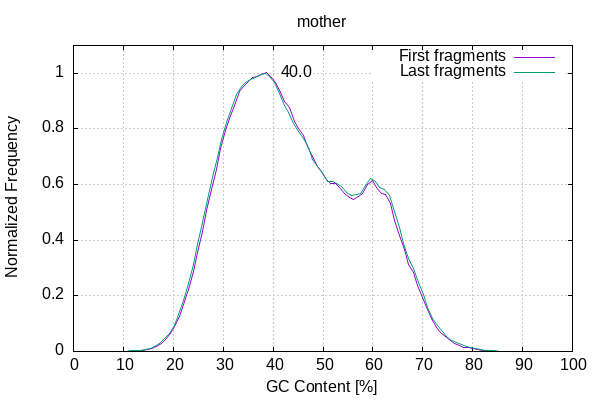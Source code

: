
            set terminal png size 600,400 truecolor
            set output "./bamstat_plots/mother-gc-content.png"
            set grid xtics ytics y2tics back lc rgb "#cccccc"
            set title "mother"
            set ylabel "Normalized Frequency"
            set xlabel "GC Content [%]"
            set yrange [0:1.1]
            set label sprintf("%.1f",39.95) at 39.95,1 front offset 1,0
            plot '-' smooth csplines with lines lc 1 title 'First fragments' , '-' smooth csplines with lines lc 2 title 'Last fragments'
        1	0.000076
2	0.000019
3	0.000038
4	0.000076
5	0.000133
5	0.000191
6	0.000210
7	0.000229
7	0.000400
8	0.000458
8	0.000839
9	0.000896
9	0.000839
10	0.000915
10	0.000991
11	0.001144
11	0.001544
12	0.001945
12	0.002764
13	0.003012
13	0.004175
14	0.004309
14	0.005834
15	0.006329
15	0.010028
16	0.010714
16	0.017482
17	0.017959
17	0.027415
18	0.028216
18	0.041656
19	0.042876
19	0.066021
20	0.066822
20	0.093207
21	0.094694
21	0.136961
22	0.139630
22	0.185213
23	0.186910
23	0.252741
24	0.255181
24	0.323432
25	0.326521
25	0.401712
26	0.404438
26	0.485539
27	0.487942
27	0.572227
28	0.574610
28	0.647666
29	0.651803
29	0.725430
30	0.727833
30	0.806265
31	0.809334
31	0.839571
32	0.842030
32	0.896307
33	0.923188
33	0.930433
34	0.951271
34	0.953673
35	0.969840
35	0.970964
36	0.984443
36	0.987341
37	0.988962
37	0.992336
38	0.995081
38	0.998380
39	0.999581
39	1.000000
40	0.974777
40	0.976875
41	0.956780
41	0.955236
42	0.902923
42	0.906602
43	0.889101
43	0.889863
44	0.837855
44	0.836196
45	0.805941
45	0.806417
46	0.776543
46	0.779155
47	0.734658
47	0.735172
48	0.696452
48	0.697272
49	0.659981
50	0.658532
50	0.619812
51	0.616609
51	0.602120
52	0.606181
52	0.602101
53	0.605838
53	0.587783
54	0.586430
54	0.565401
55	0.566812
55	0.544945
56	0.546089
56	0.548110
57	0.557394
57	0.556212
58	0.557318
58	0.579280
59	0.588946
59	0.620193
60	0.625074
60	0.601624
61	0.600595
61	0.565459
62	0.567460
62	0.566622
63	0.575468
63	0.537014
64	0.524851
64	0.470802
65	0.458067
65	0.415000
66	0.407717
66	0.357406
67	0.322498
67	0.316169
68	0.289650
68	0.284369
69	0.241283
69	0.233371
70	0.193964
70	0.186109
71	0.150401
71	0.141174
72	0.113568
72	0.106362
73	0.082131
73	0.076945
74	0.063981
74	0.060092
75	0.045851
75	0.043105
76	0.035232
76	0.032010
77	0.025242
77	0.022630
78	0.017768
78	0.015481
79	0.013708
79	0.012697
80	0.010047
80	0.008979
81	0.007130
81	0.006158
82	0.005338
82	0.004232
83	0.002860
83	0.002231
84	0.001735
84	0.001258
85	0.001182
85	0.000915
86	0.000667
86	0.000648
87	0.000534
87	0.000438
88	0.000381
88	0.000267
89	0.000191
89	0.000172
90	0.000153
90	0.000133
91	0.000076
92	0.000057
end
0	0.000192
2	0.000211
3	0.000192
4	0.000172
4	0.000230
5	0.000211
5	0.000192
6	0.000249
6	0.000307
7	0.000326
7	0.000402
8	0.000517
8	0.000824
9	0.000881
9	0.000766
10	0.001016
10	0.001533
11	0.001859
11	0.002548
12	0.002702
12	0.003085
13	0.003679
13	0.004637
14	0.004982
14	0.007895
15	0.008412
15	0.011631
16	0.012244
16	0.019104
17	0.020081
17	0.032460
18	0.034031
18	0.048038
19	0.049245
19	0.071932
20	0.072890
20	0.105656
21	0.108071
21	0.148655
22	0.150456
22	0.207481
23	0.210221
23	0.275006
24	0.278206
24	0.348950
25	0.351805
25	0.426899
26	0.429275
26	0.511842
27	0.514869
27	0.597781
28	0.601173
28	0.676956
29	0.679831
29	0.747816
30	0.749904
30	0.808251
31	0.810742
31	0.870717
32	0.874703
32	0.904480
33	0.937610
33	0.940235
34	0.956963
34	0.961754
35	0.972580
35	0.975435
36	0.979382
36	0.981394
37	0.988733
37	0.994443
38	0.998180
38	1.000000
39	0.991358
39	0.994941
40	0.974113
40	0.975090
41	0.941308
41	0.942745
42	0.894554
42	0.891718
43	0.863570
43	0.867671
44	0.827642
44	0.825324
45	0.791312
45	0.794416
46	0.765808
46	0.767054
47	0.733655
47	0.734307
48	0.690197
48	0.692036
49	0.664827
50	0.660803
50	0.609815
51	0.608895
51	0.613014
52	0.617134
52	0.607515
53	0.609259
53	0.594025
54	0.597858
54	0.580095
55	0.580191
55	0.552349
56	0.557005
56	0.564804
57	0.569710
57	0.560780
58	0.564057
58	0.589637
59	0.599237
59	0.625929
60	0.633134
60	0.608799
61	0.611865
61	0.578332
62	0.581570
62	0.588584
63	0.593681
63	0.554764
64	0.544416
64	0.501725
65	0.488331
65	0.434276
66	0.425673
66	0.379608
67	0.346248
67	0.335058
68	0.307849
68	0.302924
69	0.257607
69	0.249483
70	0.212137
70	0.201406
71	0.162796
71	0.153005
72	0.122078
72	0.113819
73	0.092684
73	0.087606
74	0.072986
74	0.068905
75	0.053959
75	0.049188
76	0.039703
76	0.036273
77	0.030697
77	0.028282
78	0.023818
78	0.021193
79	0.016575
79	0.014793
80	0.012455
80	0.011765
81	0.009408
81	0.008124
82	0.006553
82	0.005978
83	0.004081
83	0.003411
84	0.002548
84	0.002050
85	0.001610
85	0.001360
86	0.001265
86	0.000977
87	0.000862
87	0.000690
88	0.000556
88	0.000441
89	0.000307
90	0.000172
91	0.000134
91	0.000096
92	0.000077
92	0.000038
93	0.000019
94	0.000038
95	0.000019
end
